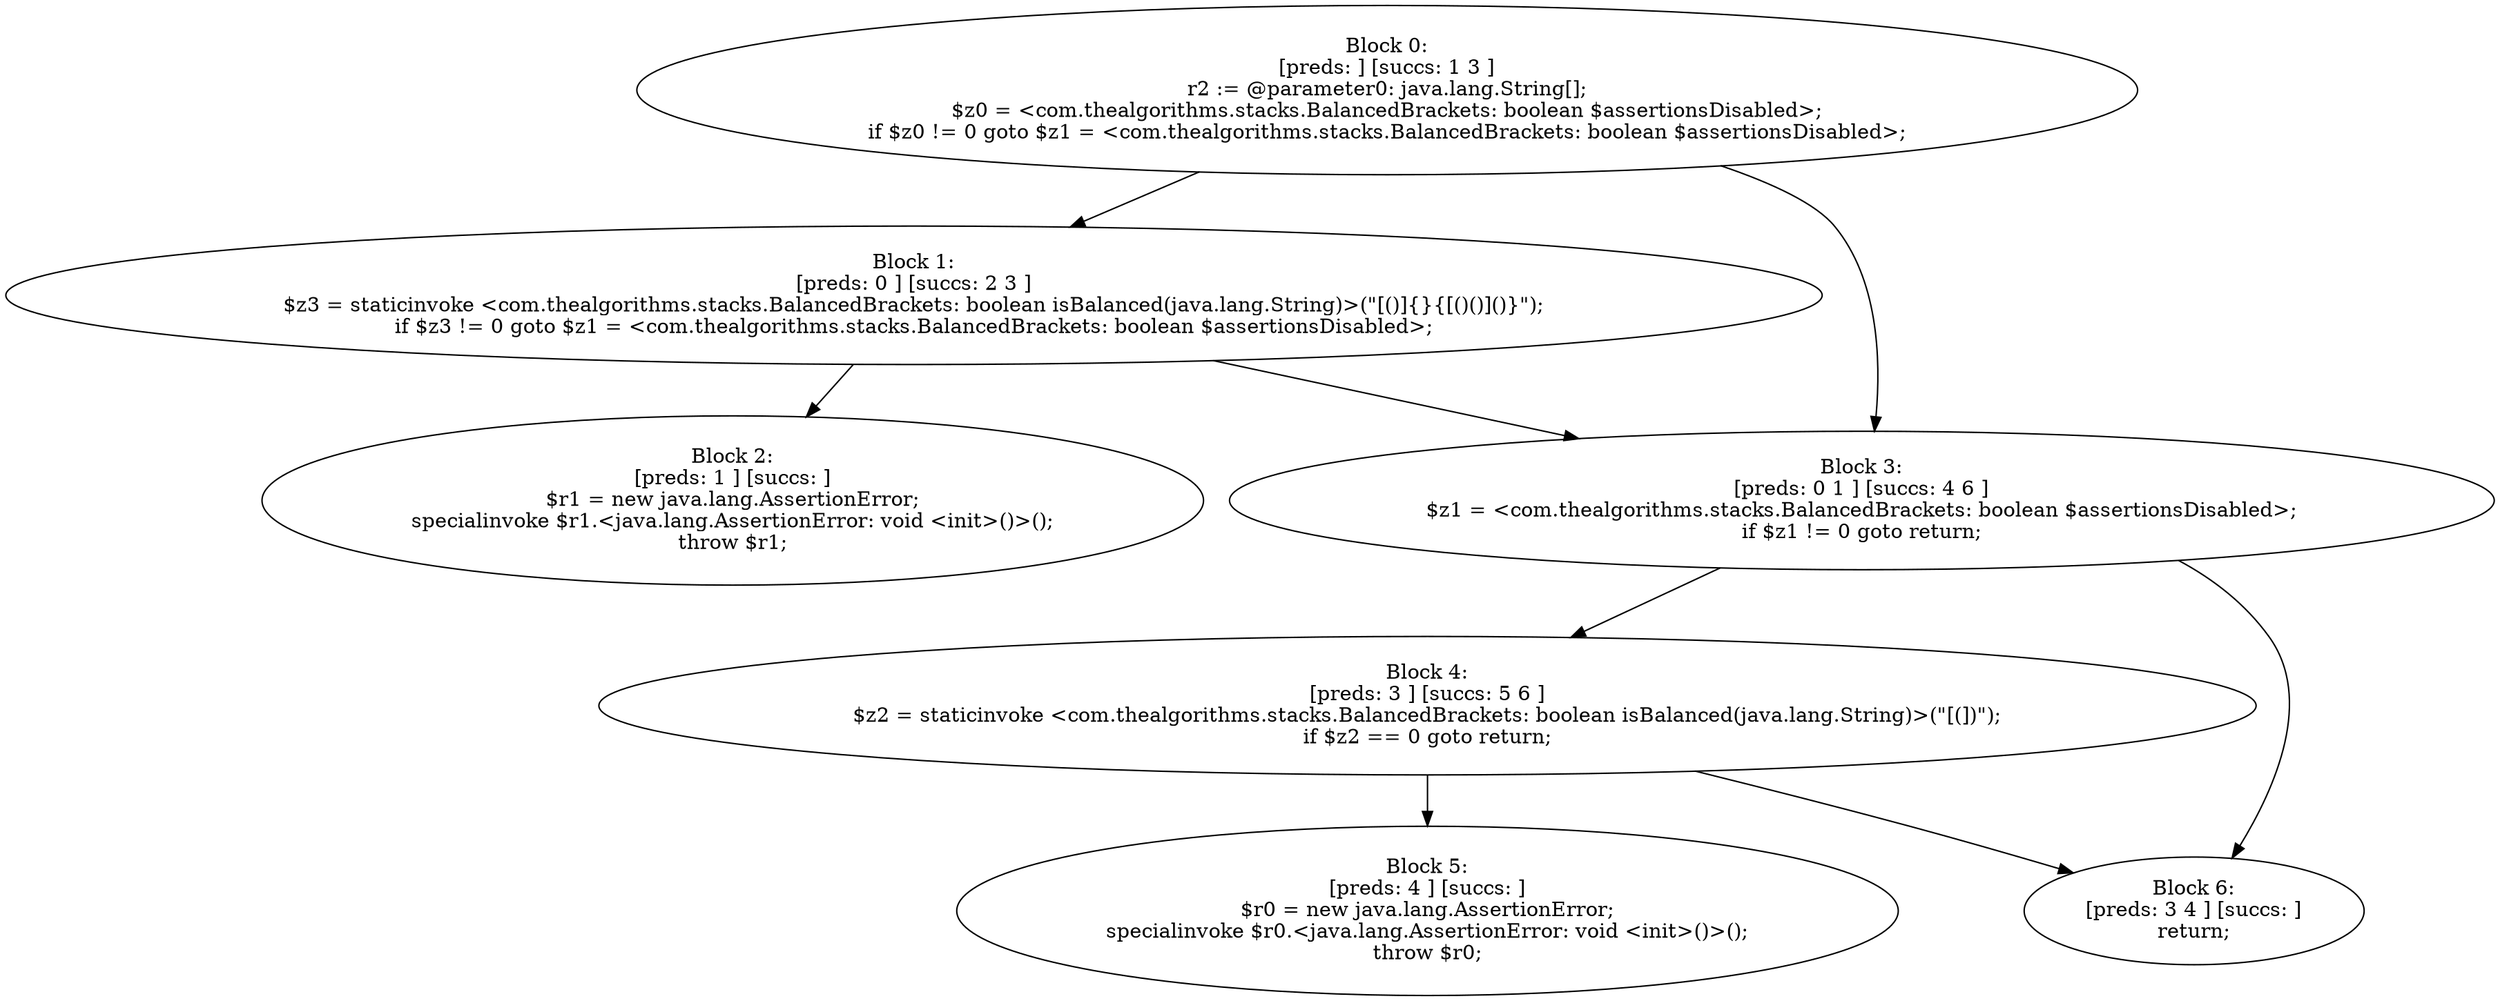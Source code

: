digraph "unitGraph" {
    "Block 0:
[preds: ] [succs: 1 3 ]
r2 := @parameter0: java.lang.String[];
$z0 = <com.thealgorithms.stacks.BalancedBrackets: boolean $assertionsDisabled>;
if $z0 != 0 goto $z1 = <com.thealgorithms.stacks.BalancedBrackets: boolean $assertionsDisabled>;
"
    "Block 1:
[preds: 0 ] [succs: 2 3 ]
$z3 = staticinvoke <com.thealgorithms.stacks.BalancedBrackets: boolean isBalanced(java.lang.String)>(\"[()]{}{[()()]()}\");
if $z3 != 0 goto $z1 = <com.thealgorithms.stacks.BalancedBrackets: boolean $assertionsDisabled>;
"
    "Block 2:
[preds: 1 ] [succs: ]
$r1 = new java.lang.AssertionError;
specialinvoke $r1.<java.lang.AssertionError: void <init>()>();
throw $r1;
"
    "Block 3:
[preds: 0 1 ] [succs: 4 6 ]
$z1 = <com.thealgorithms.stacks.BalancedBrackets: boolean $assertionsDisabled>;
if $z1 != 0 goto return;
"
    "Block 4:
[preds: 3 ] [succs: 5 6 ]
$z2 = staticinvoke <com.thealgorithms.stacks.BalancedBrackets: boolean isBalanced(java.lang.String)>(\"[(])\");
if $z2 == 0 goto return;
"
    "Block 5:
[preds: 4 ] [succs: ]
$r0 = new java.lang.AssertionError;
specialinvoke $r0.<java.lang.AssertionError: void <init>()>();
throw $r0;
"
    "Block 6:
[preds: 3 4 ] [succs: ]
return;
"
    "Block 0:
[preds: ] [succs: 1 3 ]
r2 := @parameter0: java.lang.String[];
$z0 = <com.thealgorithms.stacks.BalancedBrackets: boolean $assertionsDisabled>;
if $z0 != 0 goto $z1 = <com.thealgorithms.stacks.BalancedBrackets: boolean $assertionsDisabled>;
"->"Block 1:
[preds: 0 ] [succs: 2 3 ]
$z3 = staticinvoke <com.thealgorithms.stacks.BalancedBrackets: boolean isBalanced(java.lang.String)>(\"[()]{}{[()()]()}\");
if $z3 != 0 goto $z1 = <com.thealgorithms.stacks.BalancedBrackets: boolean $assertionsDisabled>;
";
    "Block 0:
[preds: ] [succs: 1 3 ]
r2 := @parameter0: java.lang.String[];
$z0 = <com.thealgorithms.stacks.BalancedBrackets: boolean $assertionsDisabled>;
if $z0 != 0 goto $z1 = <com.thealgorithms.stacks.BalancedBrackets: boolean $assertionsDisabled>;
"->"Block 3:
[preds: 0 1 ] [succs: 4 6 ]
$z1 = <com.thealgorithms.stacks.BalancedBrackets: boolean $assertionsDisabled>;
if $z1 != 0 goto return;
";
    "Block 1:
[preds: 0 ] [succs: 2 3 ]
$z3 = staticinvoke <com.thealgorithms.stacks.BalancedBrackets: boolean isBalanced(java.lang.String)>(\"[()]{}{[()()]()}\");
if $z3 != 0 goto $z1 = <com.thealgorithms.stacks.BalancedBrackets: boolean $assertionsDisabled>;
"->"Block 2:
[preds: 1 ] [succs: ]
$r1 = new java.lang.AssertionError;
specialinvoke $r1.<java.lang.AssertionError: void <init>()>();
throw $r1;
";
    "Block 1:
[preds: 0 ] [succs: 2 3 ]
$z3 = staticinvoke <com.thealgorithms.stacks.BalancedBrackets: boolean isBalanced(java.lang.String)>(\"[()]{}{[()()]()}\");
if $z3 != 0 goto $z1 = <com.thealgorithms.stacks.BalancedBrackets: boolean $assertionsDisabled>;
"->"Block 3:
[preds: 0 1 ] [succs: 4 6 ]
$z1 = <com.thealgorithms.stacks.BalancedBrackets: boolean $assertionsDisabled>;
if $z1 != 0 goto return;
";
    "Block 3:
[preds: 0 1 ] [succs: 4 6 ]
$z1 = <com.thealgorithms.stacks.BalancedBrackets: boolean $assertionsDisabled>;
if $z1 != 0 goto return;
"->"Block 4:
[preds: 3 ] [succs: 5 6 ]
$z2 = staticinvoke <com.thealgorithms.stacks.BalancedBrackets: boolean isBalanced(java.lang.String)>(\"[(])\");
if $z2 == 0 goto return;
";
    "Block 3:
[preds: 0 1 ] [succs: 4 6 ]
$z1 = <com.thealgorithms.stacks.BalancedBrackets: boolean $assertionsDisabled>;
if $z1 != 0 goto return;
"->"Block 6:
[preds: 3 4 ] [succs: ]
return;
";
    "Block 4:
[preds: 3 ] [succs: 5 6 ]
$z2 = staticinvoke <com.thealgorithms.stacks.BalancedBrackets: boolean isBalanced(java.lang.String)>(\"[(])\");
if $z2 == 0 goto return;
"->"Block 5:
[preds: 4 ] [succs: ]
$r0 = new java.lang.AssertionError;
specialinvoke $r0.<java.lang.AssertionError: void <init>()>();
throw $r0;
";
    "Block 4:
[preds: 3 ] [succs: 5 6 ]
$z2 = staticinvoke <com.thealgorithms.stacks.BalancedBrackets: boolean isBalanced(java.lang.String)>(\"[(])\");
if $z2 == 0 goto return;
"->"Block 6:
[preds: 3 4 ] [succs: ]
return;
";
}
